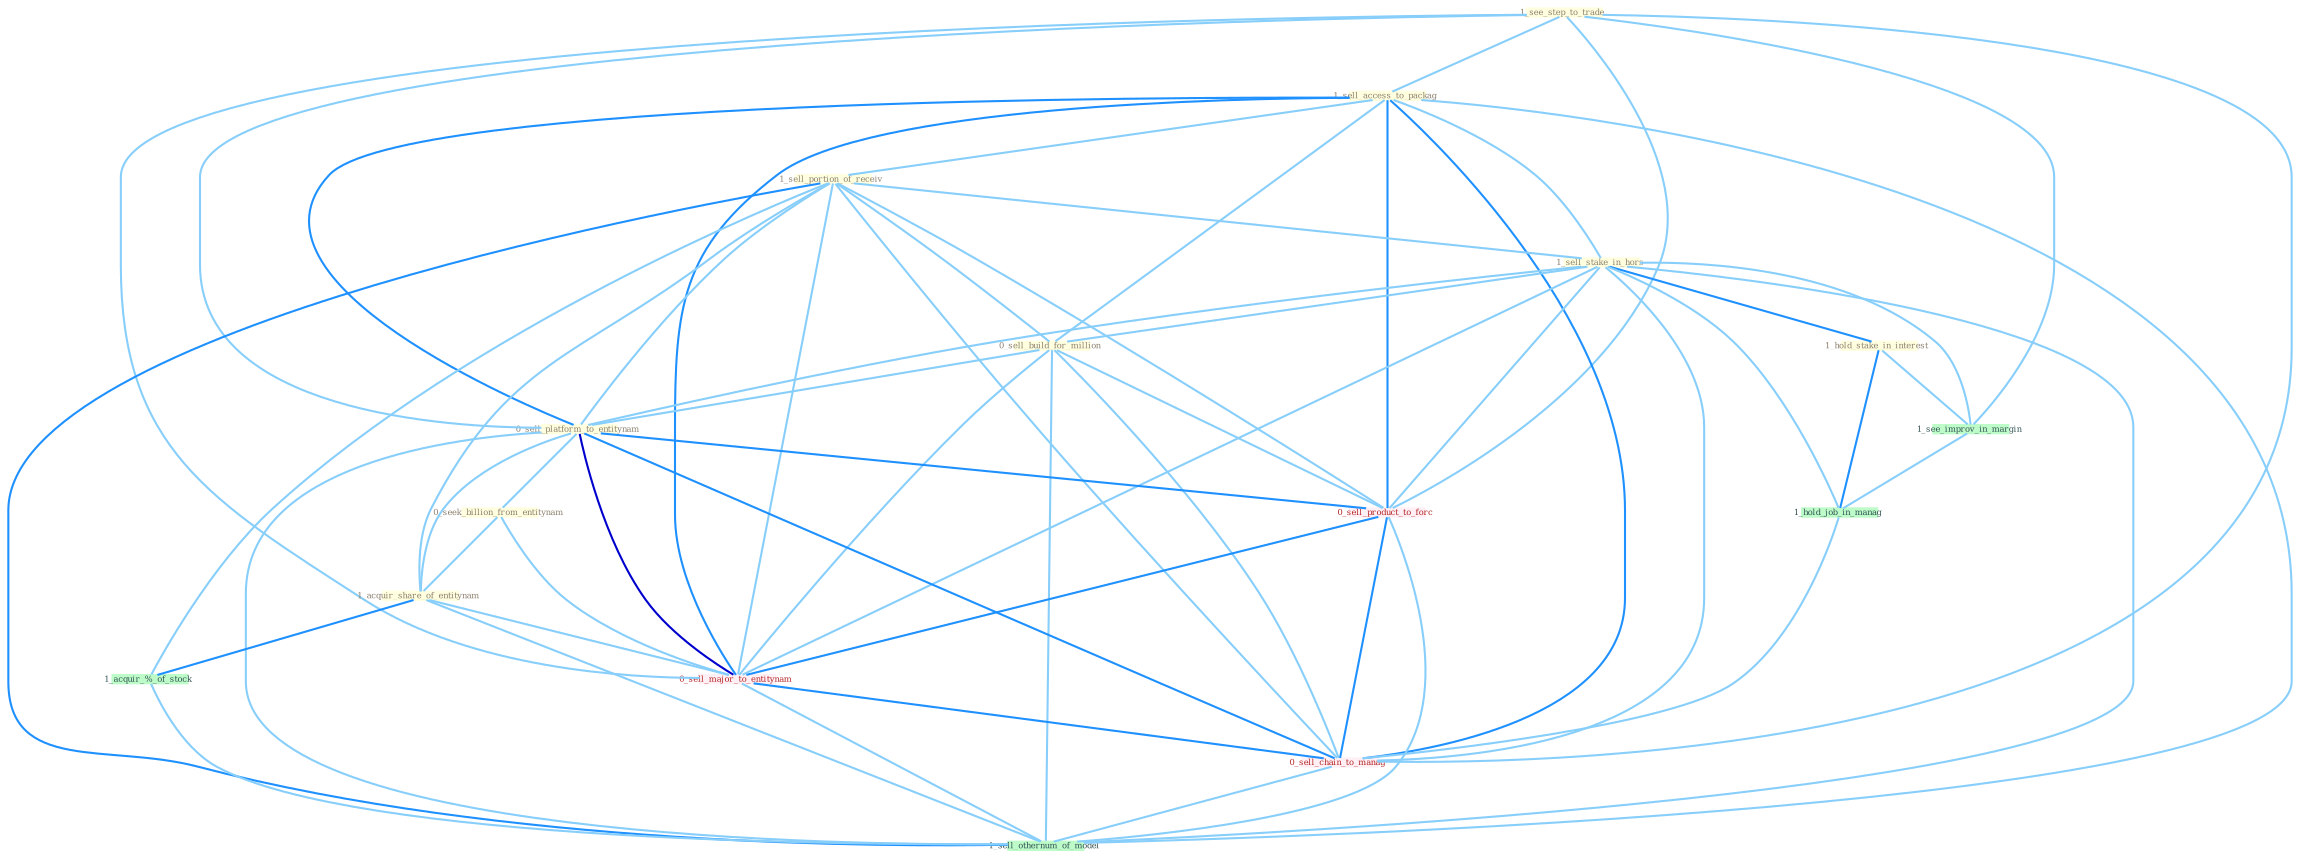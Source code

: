 Graph G{ 
    node
    [shape=polygon,style=filled,width=.5,height=.06,color="#BDFCC9",fixedsize=true,fontsize=4,
    fontcolor="#2f4f4f"];
    {node
    [color="#ffffe0", fontcolor="#8b7d6b"] "1_see_step_to_trade " "1_sell_access_to_packag " "1_sell_portion_of_receiv " "1_sell_stake_in_hors " "0_sell_build_for_million " "0_sell_platform_to_entitynam " "0_seek_billion_from_entitynam " "1_hold_stake_in_interest " "1_acquir_share_of_entitynam "}
{node [color="#fff0f5", fontcolor="#b22222"] "0_sell_product_to_forc " "0_sell_major_to_entitynam " "0_sell_chain_to_manag "}
edge [color="#B0E2FF"];

	"1_see_step_to_trade " -- "1_sell_access_to_packag " [w="1", color="#87cefa" ];
	"1_see_step_to_trade " -- "0_sell_platform_to_entitynam " [w="1", color="#87cefa" ];
	"1_see_step_to_trade " -- "1_see_improv_in_margin " [w="1", color="#87cefa" ];
	"1_see_step_to_trade " -- "0_sell_product_to_forc " [w="1", color="#87cefa" ];
	"1_see_step_to_trade " -- "0_sell_major_to_entitynam " [w="1", color="#87cefa" ];
	"1_see_step_to_trade " -- "0_sell_chain_to_manag " [w="1", color="#87cefa" ];
	"1_sell_access_to_packag " -- "1_sell_portion_of_receiv " [w="1", color="#87cefa" ];
	"1_sell_access_to_packag " -- "1_sell_stake_in_hors " [w="1", color="#87cefa" ];
	"1_sell_access_to_packag " -- "0_sell_build_for_million " [w="1", color="#87cefa" ];
	"1_sell_access_to_packag " -- "0_sell_platform_to_entitynam " [w="2", color="#1e90ff" , len=0.8];
	"1_sell_access_to_packag " -- "0_sell_product_to_forc " [w="2", color="#1e90ff" , len=0.8];
	"1_sell_access_to_packag " -- "0_sell_major_to_entitynam " [w="2", color="#1e90ff" , len=0.8];
	"1_sell_access_to_packag " -- "0_sell_chain_to_manag " [w="2", color="#1e90ff" , len=0.8];
	"1_sell_access_to_packag " -- "1_sell_othernum_of_model " [w="1", color="#87cefa" ];
	"1_sell_portion_of_receiv " -- "1_sell_stake_in_hors " [w="1", color="#87cefa" ];
	"1_sell_portion_of_receiv " -- "0_sell_build_for_million " [w="1", color="#87cefa" ];
	"1_sell_portion_of_receiv " -- "0_sell_platform_to_entitynam " [w="1", color="#87cefa" ];
	"1_sell_portion_of_receiv " -- "1_acquir_share_of_entitynam " [w="1", color="#87cefa" ];
	"1_sell_portion_of_receiv " -- "1_acquir_%_of_stock " [w="1", color="#87cefa" ];
	"1_sell_portion_of_receiv " -- "0_sell_product_to_forc " [w="1", color="#87cefa" ];
	"1_sell_portion_of_receiv " -- "0_sell_major_to_entitynam " [w="1", color="#87cefa" ];
	"1_sell_portion_of_receiv " -- "0_sell_chain_to_manag " [w="1", color="#87cefa" ];
	"1_sell_portion_of_receiv " -- "1_sell_othernum_of_model " [w="2", color="#1e90ff" , len=0.8];
	"1_sell_stake_in_hors " -- "0_sell_build_for_million " [w="1", color="#87cefa" ];
	"1_sell_stake_in_hors " -- "0_sell_platform_to_entitynam " [w="1", color="#87cefa" ];
	"1_sell_stake_in_hors " -- "1_hold_stake_in_interest " [w="2", color="#1e90ff" , len=0.8];
	"1_sell_stake_in_hors " -- "1_see_improv_in_margin " [w="1", color="#87cefa" ];
	"1_sell_stake_in_hors " -- "1_hold_job_in_manag " [w="1", color="#87cefa" ];
	"1_sell_stake_in_hors " -- "0_sell_product_to_forc " [w="1", color="#87cefa" ];
	"1_sell_stake_in_hors " -- "0_sell_major_to_entitynam " [w="1", color="#87cefa" ];
	"1_sell_stake_in_hors " -- "0_sell_chain_to_manag " [w="1", color="#87cefa" ];
	"1_sell_stake_in_hors " -- "1_sell_othernum_of_model " [w="1", color="#87cefa" ];
	"0_sell_build_for_million " -- "0_sell_platform_to_entitynam " [w="1", color="#87cefa" ];
	"0_sell_build_for_million " -- "0_sell_product_to_forc " [w="1", color="#87cefa" ];
	"0_sell_build_for_million " -- "0_sell_major_to_entitynam " [w="1", color="#87cefa" ];
	"0_sell_build_for_million " -- "0_sell_chain_to_manag " [w="1", color="#87cefa" ];
	"0_sell_build_for_million " -- "1_sell_othernum_of_model " [w="1", color="#87cefa" ];
	"0_sell_platform_to_entitynam " -- "0_seek_billion_from_entitynam " [w="1", color="#87cefa" ];
	"0_sell_platform_to_entitynam " -- "1_acquir_share_of_entitynam " [w="1", color="#87cefa" ];
	"0_sell_platform_to_entitynam " -- "0_sell_product_to_forc " [w="2", color="#1e90ff" , len=0.8];
	"0_sell_platform_to_entitynam " -- "0_sell_major_to_entitynam " [w="3", color="#0000cd" , len=0.6];
	"0_sell_platform_to_entitynam " -- "0_sell_chain_to_manag " [w="2", color="#1e90ff" , len=0.8];
	"0_sell_platform_to_entitynam " -- "1_sell_othernum_of_model " [w="1", color="#87cefa" ];
	"0_seek_billion_from_entitynam " -- "1_acquir_share_of_entitynam " [w="1", color="#87cefa" ];
	"0_seek_billion_from_entitynam " -- "0_sell_major_to_entitynam " [w="1", color="#87cefa" ];
	"1_hold_stake_in_interest " -- "1_see_improv_in_margin " [w="1", color="#87cefa" ];
	"1_hold_stake_in_interest " -- "1_hold_job_in_manag " [w="2", color="#1e90ff" , len=0.8];
	"1_acquir_share_of_entitynam " -- "1_acquir_%_of_stock " [w="2", color="#1e90ff" , len=0.8];
	"1_acquir_share_of_entitynam " -- "0_sell_major_to_entitynam " [w="1", color="#87cefa" ];
	"1_acquir_share_of_entitynam " -- "1_sell_othernum_of_model " [w="1", color="#87cefa" ];
	"1_see_improv_in_margin " -- "1_hold_job_in_manag " [w="1", color="#87cefa" ];
	"1_acquir_%_of_stock " -- "1_sell_othernum_of_model " [w="1", color="#87cefa" ];
	"1_hold_job_in_manag " -- "0_sell_chain_to_manag " [w="1", color="#87cefa" ];
	"0_sell_product_to_forc " -- "0_sell_major_to_entitynam " [w="2", color="#1e90ff" , len=0.8];
	"0_sell_product_to_forc " -- "0_sell_chain_to_manag " [w="2", color="#1e90ff" , len=0.8];
	"0_sell_product_to_forc " -- "1_sell_othernum_of_model " [w="1", color="#87cefa" ];
	"0_sell_major_to_entitynam " -- "0_sell_chain_to_manag " [w="2", color="#1e90ff" , len=0.8];
	"0_sell_major_to_entitynam " -- "1_sell_othernum_of_model " [w="1", color="#87cefa" ];
	"0_sell_chain_to_manag " -- "1_sell_othernum_of_model " [w="1", color="#87cefa" ];
}